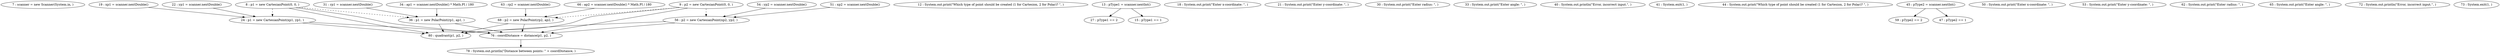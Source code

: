 digraph G {
"7 : scanner = new Scanner(System.in, )"
"8 : p1 = new CartesianPoint(0, 0, )"
"8 : p1 = new CartesianPoint(0, 0, )" -> "80 : quadrant(p1, p2, )"
"8 : p1 = new CartesianPoint(0, 0, )" -> "76 : coordDistance = distance(p1, p2, )"
"8 : p1 = new CartesianPoint(0, 0, )" -> "24 : p1 = new CartesianPoint(xp1, yp1, )" [style=dashed]
"8 : p1 = new CartesianPoint(0, 0, )" -> "36 : p1 = new PolarPoint(rp1, ap1, )" [style=dashed]
"9 : p2 = new CartesianPoint(0, 0, )"
"9 : p2 = new CartesianPoint(0, 0, )" -> "80 : quadrant(p1, p2, )"
"9 : p2 = new CartesianPoint(0, 0, )" -> "76 : coordDistance = distance(p1, p2, )"
"9 : p2 = new CartesianPoint(0, 0, )" -> "56 : p2 = new CartesianPoint(xp2, yp2, )" [style=dashed]
"9 : p2 = new CartesianPoint(0, 0, )" -> "68 : p2 = new PolarPoint(rp2, ap2, )" [style=dashed]
"12 : System.out.print(\"Which type of point should be created (1 for Cartesion, 2 for Polar)? \", )"
"13 : pType1 = scanner.nextInt()"
"13 : pType1 = scanner.nextInt()" -> "27 : pType1 == 2"
"13 : pType1 = scanner.nextInt()" -> "15 : pType1 == 1"
"15 : pType1 == 1"
"18 : System.out.print(\"Enter x-coordinate: \", )"
"19 : xp1 = scanner.nextDouble()"
"19 : xp1 = scanner.nextDouble()" -> "24 : p1 = new CartesianPoint(xp1, yp1, )"
"21 : System.out.print(\"Enter y-coordinate: \", )"
"22 : yp1 = scanner.nextDouble()"
"22 : yp1 = scanner.nextDouble()" -> "24 : p1 = new CartesianPoint(xp1, yp1, )"
"24 : p1 = new CartesianPoint(xp1, yp1, )"
"24 : p1 = new CartesianPoint(xp1, yp1, )" -> "80 : quadrant(p1, p2, )"
"24 : p1 = new CartesianPoint(xp1, yp1, )" -> "76 : coordDistance = distance(p1, p2, )"
"27 : pType1 == 2"
"30 : System.out.print(\"Enter radius: \", )"
"31 : rp1 = scanner.nextDouble()"
"31 : rp1 = scanner.nextDouble()" -> "36 : p1 = new PolarPoint(rp1, ap1, )"
"33 : System.out.print(\"Enter angle: \", )"
"34 : ap1 = scanner.nextDouble() * Math.PI / 180"
"34 : ap1 = scanner.nextDouble() * Math.PI / 180" -> "36 : p1 = new PolarPoint(rp1, ap1, )"
"36 : p1 = new PolarPoint(rp1, ap1, )"
"36 : p1 = new PolarPoint(rp1, ap1, )" -> "80 : quadrant(p1, p2, )"
"36 : p1 = new PolarPoint(rp1, ap1, )" -> "76 : coordDistance = distance(p1, p2, )"
"40 : System.out.println(\"Error, incorrect input.\", )"
"41 : System.exit(1, )"
"44 : System.out.print(\"Which type of point should be created (1 for Cartesion, 2 for Polar)? \", )"
"45 : pType2 = scanner.nextInt()"
"45 : pType2 = scanner.nextInt()" -> "59 : pType2 == 2"
"45 : pType2 = scanner.nextInt()" -> "47 : pType2 == 1"
"47 : pType2 == 1"
"50 : System.out.print(\"Enter x-coordinate: \", )"
"51 : xp2 = scanner.nextDouble()"
"51 : xp2 = scanner.nextDouble()" -> "56 : p2 = new CartesianPoint(xp2, yp2, )"
"53 : System.out.print(\"Enter y-coordinate: \", )"
"54 : yp2 = scanner.nextDouble()"
"54 : yp2 = scanner.nextDouble()" -> "56 : p2 = new CartesianPoint(xp2, yp2, )"
"56 : p2 = new CartesianPoint(xp2, yp2, )"
"56 : p2 = new CartesianPoint(xp2, yp2, )" -> "80 : quadrant(p1, p2, )"
"56 : p2 = new CartesianPoint(xp2, yp2, )" -> "76 : coordDistance = distance(p1, p2, )"
"59 : pType2 == 2"
"62 : System.out.print(\"Enter radius: \", )"
"63 : rp2 = scanner.nextDouble()"
"63 : rp2 = scanner.nextDouble()" -> "68 : p2 = new PolarPoint(rp2, ap2, )"
"65 : System.out.print(\"Enter angle: \", )"
"66 : ap2 = scanner.nextDouble() * Math.PI / 180"
"66 : ap2 = scanner.nextDouble() * Math.PI / 180" -> "68 : p2 = new PolarPoint(rp2, ap2, )"
"68 : p2 = new PolarPoint(rp2, ap2, )"
"68 : p2 = new PolarPoint(rp2, ap2, )" -> "80 : quadrant(p1, p2, )"
"68 : p2 = new PolarPoint(rp2, ap2, )" -> "76 : coordDistance = distance(p1, p2, )"
"72 : System.out.println(\"Error, incorrect input.\", )"
"73 : System.exit(1, )"
"76 : coordDistance = distance(p1, p2, )"
"76 : coordDistance = distance(p1, p2, )" -> "78 : System.out.println(\"Distance between points: \" + coordDistance, )"
"78 : System.out.println(\"Distance between points: \" + coordDistance, )"
"80 : quadrant(p1, p2, )"
}